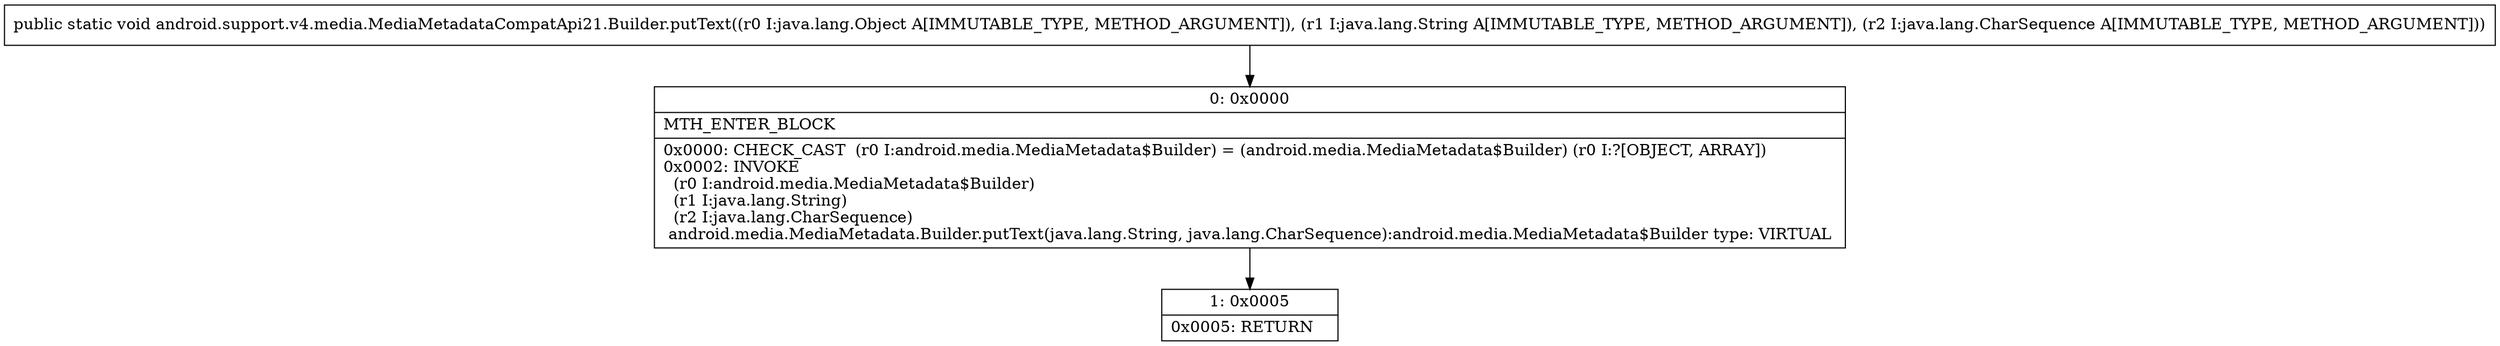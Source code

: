 digraph "CFG forandroid.support.v4.media.MediaMetadataCompatApi21.Builder.putText(Ljava\/lang\/Object;Ljava\/lang\/String;Ljava\/lang\/CharSequence;)V" {
Node_0 [shape=record,label="{0\:\ 0x0000|MTH_ENTER_BLOCK\l|0x0000: CHECK_CAST  (r0 I:android.media.MediaMetadata$Builder) = (android.media.MediaMetadata$Builder) (r0 I:?[OBJECT, ARRAY]) \l0x0002: INVOKE  \l  (r0 I:android.media.MediaMetadata$Builder)\l  (r1 I:java.lang.String)\l  (r2 I:java.lang.CharSequence)\l android.media.MediaMetadata.Builder.putText(java.lang.String, java.lang.CharSequence):android.media.MediaMetadata$Builder type: VIRTUAL \l}"];
Node_1 [shape=record,label="{1\:\ 0x0005|0x0005: RETURN   \l}"];
MethodNode[shape=record,label="{public static void android.support.v4.media.MediaMetadataCompatApi21.Builder.putText((r0 I:java.lang.Object A[IMMUTABLE_TYPE, METHOD_ARGUMENT]), (r1 I:java.lang.String A[IMMUTABLE_TYPE, METHOD_ARGUMENT]), (r2 I:java.lang.CharSequence A[IMMUTABLE_TYPE, METHOD_ARGUMENT])) }"];
MethodNode -> Node_0;
Node_0 -> Node_1;
}

